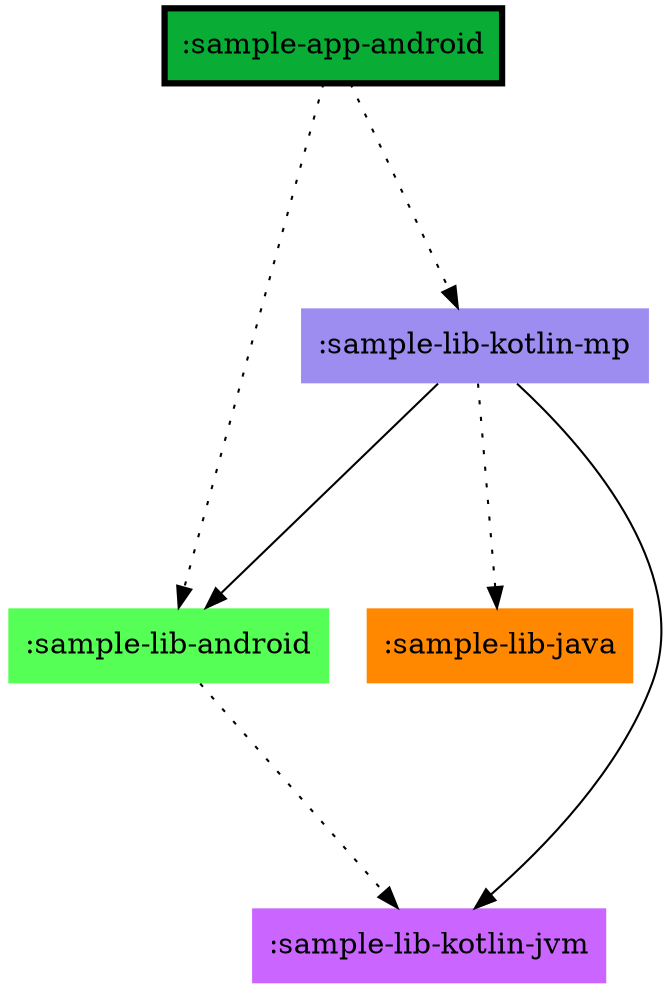 digraph {
  edge ["dir"="forward","arrowhead"="normal","arrowtail"="none"]
  graph ["dpi"="100","fontsize"="30","ranksep"="1.5","rankdir"="TB"]
  node ["style"="filled"]
  ":sample-app-android" ["fillcolor"="#09AD35","color"="black","penwidth"="3","shape"="box"]
  ":sample-lib-android" ["fillcolor"="#55FF55","shape"="none"]
  ":sample-lib-java" ["fillcolor"="#FF8800","shape"="none"]
  ":sample-lib-kotlin-jvm" ["fillcolor"="#CA66FF","shape"="none"]
  ":sample-lib-kotlin-mp" ["fillcolor"="#9D8DF1","shape"="none"]
  ":sample-app-android" -> ":sample-lib-android" ["style"="dotted"]
  ":sample-app-android" -> ":sample-lib-kotlin-mp" ["style"="dotted"]
  ":sample-lib-android" -> ":sample-lib-kotlin-jvm" ["style"="dotted"]
  ":sample-lib-kotlin-mp" -> ":sample-lib-android"
  ":sample-lib-kotlin-mp" -> ":sample-lib-java" ["style"="dotted"]
  ":sample-lib-kotlin-mp" -> ":sample-lib-kotlin-jvm"
}
